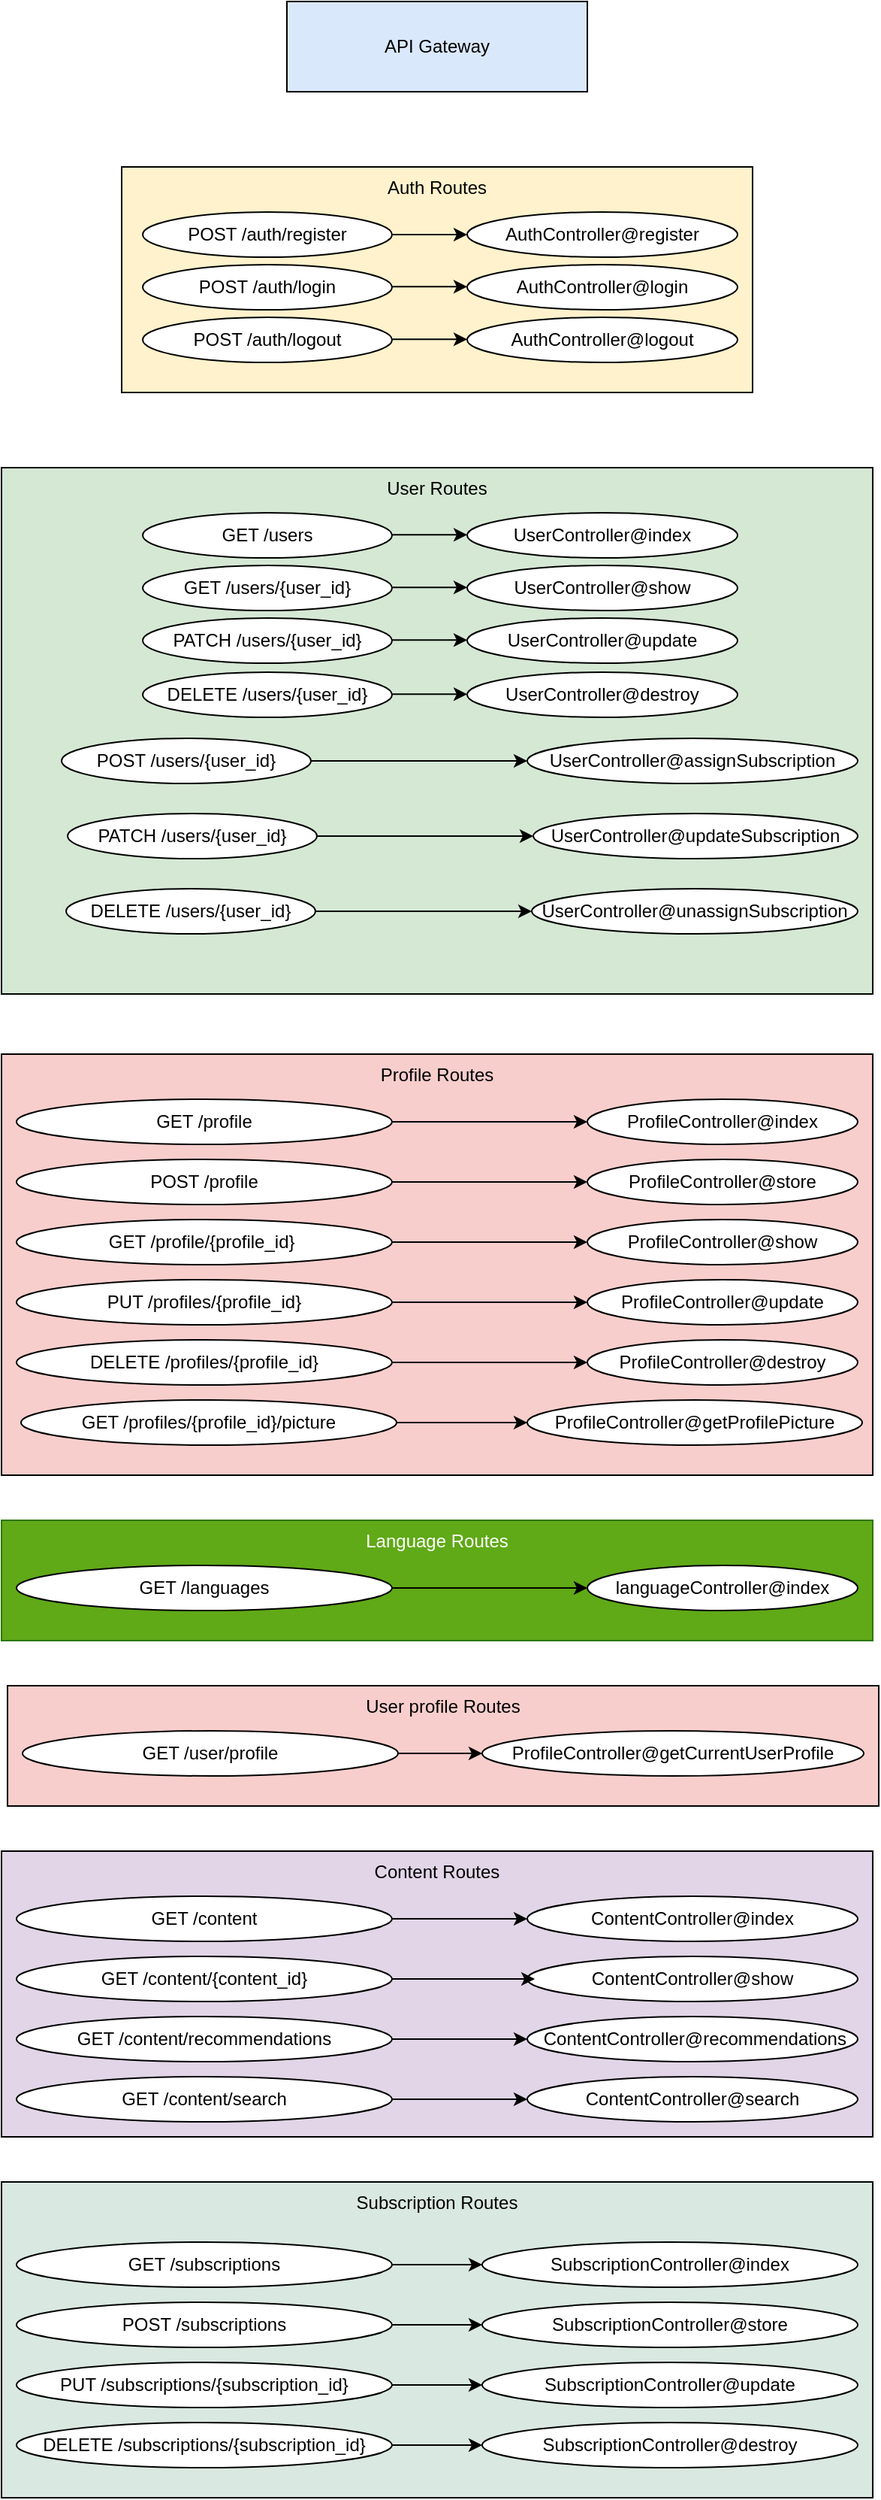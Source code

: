 <mxfile version="25.0.3">
  <diagram name="Complete API Routing Diagram" id="XdHECtqL5oT7YwH_FqM8">
    <mxGraphModel dx="1320" dy="1828" grid="1" gridSize="10" guides="1" tooltips="1" connect="1" arrows="1" fold="1" page="1" pageScale="1" pageWidth="827" pageHeight="1169" math="0" shadow="0">
      <root>
        <mxCell id="0" />
        <mxCell id="1" parent="0" />
        <mxCell id="K9lvbok_ld0rpNyF6cux-14" value="API Gateway" style="shape=rectangle;whiteSpace=wrap;html=1;fillColor=#dae8fc;" parent="1" vertex="1">
          <mxGeometry x="310" y="60" width="200" height="60" as="geometry" />
        </mxCell>
        <mxCell id="K9lvbok_ld0rpNyF6cux-15" value="Auth Routes" style="shape=rectangle;whiteSpace=wrap;html=1;fillColor=#fff2cc;verticalAlign=top;" parent="1" vertex="1">
          <mxGeometry x="200" y="170" width="420" height="150" as="geometry" />
        </mxCell>
        <mxCell id="K9lvbok_ld0rpNyF6cux-16" value="POST /auth/register" style="ellipse;whiteSpace=wrap;html=1;" parent="1" vertex="1">
          <mxGeometry x="214" y="200" width="166" height="30" as="geometry" />
        </mxCell>
        <mxCell id="K9lvbok_ld0rpNyF6cux-17" value="POST /auth/login" style="ellipse;whiteSpace=wrap;html=1;" parent="1" vertex="1">
          <mxGeometry x="214" y="235" width="166" height="30" as="geometry" />
        </mxCell>
        <mxCell id="K9lvbok_ld0rpNyF6cux-18" value="POST /auth/logout" style="ellipse;whiteSpace=wrap;html=1;" parent="1" vertex="1">
          <mxGeometry x="214" y="270" width="166" height="30" as="geometry" />
        </mxCell>
        <mxCell id="K9lvbok_ld0rpNyF6cux-20" value="User Routes" style="shape=rectangle;whiteSpace=wrap;html=1;fillColor=#d5e8d4;verticalAlign=top;" parent="1" vertex="1">
          <mxGeometry x="120" y="370" width="580" height="350" as="geometry" />
        </mxCell>
        <mxCell id="K9lvbok_ld0rpNyF6cux-21" value="GET /users" style="ellipse;whiteSpace=wrap;html=1;" parent="1" vertex="1">
          <mxGeometry x="214" y="400" width="166" height="30" as="geometry" />
        </mxCell>
        <mxCell id="K9lvbok_ld0rpNyF6cux-22" value="GET /users/{user_id}" style="ellipse;whiteSpace=wrap;html=1;" parent="1" vertex="1">
          <mxGeometry x="214" y="435" width="166" height="30" as="geometry" />
        </mxCell>
        <mxCell id="K9lvbok_ld0rpNyF6cux-23" value="PATCH /users/{user_id}" style="ellipse;whiteSpace=wrap;html=1;" parent="1" vertex="1">
          <mxGeometry x="214" y="470" width="166" height="30" as="geometry" />
        </mxCell>
        <mxCell id="K9lvbok_ld0rpNyF6cux-24" value="DELETE /users/{user_id}" style="ellipse;whiteSpace=wrap;html=1;" parent="1" vertex="1">
          <mxGeometry x="214" y="506" width="166" height="30" as="geometry" />
        </mxCell>
        <mxCell id="K9lvbok_ld0rpNyF6cux-25" value="Profile Routes" style="shape=rectangle;whiteSpace=wrap;html=1;fillColor=#f8cecc;verticalAlign=top;" parent="1" vertex="1">
          <mxGeometry x="120" y="760" width="580" height="280" as="geometry" />
        </mxCell>
        <mxCell id="K9lvbok_ld0rpNyF6cux-68" style="edgeStyle=orthogonalEdgeStyle;rounded=0;orthogonalLoop=1;jettySize=auto;html=1;exitX=1;exitY=0.5;exitDx=0;exitDy=0;" parent="1" source="K9lvbok_ld0rpNyF6cux-26" target="K9lvbok_ld0rpNyF6cux-57" edge="1">
          <mxGeometry relative="1" as="geometry" />
        </mxCell>
        <mxCell id="K9lvbok_ld0rpNyF6cux-26" value="GET /profile" style="ellipse;whiteSpace=wrap;html=1;" parent="1" vertex="1">
          <mxGeometry x="130" y="790" width="250" height="30" as="geometry" />
        </mxCell>
        <mxCell id="K9lvbok_ld0rpNyF6cux-69" style="edgeStyle=orthogonalEdgeStyle;rounded=0;orthogonalLoop=1;jettySize=auto;html=1;entryX=0;entryY=0.5;entryDx=0;entryDy=0;" parent="1" source="K9lvbok_ld0rpNyF6cux-27" target="K9lvbok_ld0rpNyF6cux-58" edge="1">
          <mxGeometry relative="1" as="geometry" />
        </mxCell>
        <mxCell id="K9lvbok_ld0rpNyF6cux-27" value="POST /profile" style="ellipse;whiteSpace=wrap;html=1;" parent="1" vertex="1">
          <mxGeometry x="130" y="830" width="250" height="30" as="geometry" />
        </mxCell>
        <mxCell id="K9lvbok_ld0rpNyF6cux-70" style="edgeStyle=orthogonalEdgeStyle;rounded=0;orthogonalLoop=1;jettySize=auto;html=1;entryX=0;entryY=0.5;entryDx=0;entryDy=0;" parent="1" source="K9lvbok_ld0rpNyF6cux-28" target="K9lvbok_ld0rpNyF6cux-59" edge="1">
          <mxGeometry relative="1" as="geometry" />
        </mxCell>
        <mxCell id="K9lvbok_ld0rpNyF6cux-28" value="GET /profile/{profile_id}&amp;nbsp;" style="ellipse;whiteSpace=wrap;html=1;" parent="1" vertex="1">
          <mxGeometry x="130" y="870" width="250" height="30" as="geometry" />
        </mxCell>
        <mxCell id="K9lvbok_ld0rpNyF6cux-71" style="edgeStyle=orthogonalEdgeStyle;rounded=0;orthogonalLoop=1;jettySize=auto;html=1;entryX=0;entryY=0.5;entryDx=0;entryDy=0;" parent="1" source="K9lvbok_ld0rpNyF6cux-29" target="K9lvbok_ld0rpNyF6cux-60" edge="1">
          <mxGeometry relative="1" as="geometry" />
        </mxCell>
        <mxCell id="K9lvbok_ld0rpNyF6cux-29" value="PUT /profiles/{profile_id}" style="ellipse;whiteSpace=wrap;html=1;" parent="1" vertex="1">
          <mxGeometry x="130" y="910" width="250" height="30" as="geometry" />
        </mxCell>
        <mxCell id="K9lvbok_ld0rpNyF6cux-72" style="edgeStyle=orthogonalEdgeStyle;rounded=0;orthogonalLoop=1;jettySize=auto;html=1;entryX=0;entryY=0.5;entryDx=0;entryDy=0;" parent="1" source="K9lvbok_ld0rpNyF6cux-30" target="K9lvbok_ld0rpNyF6cux-61" edge="1">
          <mxGeometry relative="1" as="geometry" />
        </mxCell>
        <mxCell id="K9lvbok_ld0rpNyF6cux-30" value="DELETE /profiles/{profile_id}" style="ellipse;whiteSpace=wrap;html=1;" parent="1" vertex="1">
          <mxGeometry x="130" y="950" width="250" height="30" as="geometry" />
        </mxCell>
        <mxCell id="K9lvbok_ld0rpNyF6cux-31" value="Content Routes" style="shape=rectangle;whiteSpace=wrap;html=1;fillColor=#e1d5e7;verticalAlign=top;" parent="1" vertex="1">
          <mxGeometry x="120" y="1290" width="580" height="190" as="geometry" />
        </mxCell>
        <mxCell id="K9lvbok_ld0rpNyF6cux-77" style="edgeStyle=orthogonalEdgeStyle;rounded=0;orthogonalLoop=1;jettySize=auto;html=1;exitX=1;exitY=0.5;exitDx=0;exitDy=0;entryX=0;entryY=0.5;entryDx=0;entryDy=0;" parent="1" source="K9lvbok_ld0rpNyF6cux-32" target="K9lvbok_ld0rpNyF6cux-73" edge="1">
          <mxGeometry relative="1" as="geometry" />
        </mxCell>
        <mxCell id="K9lvbok_ld0rpNyF6cux-32" value="GET /content" style="ellipse;whiteSpace=wrap;html=1;" parent="1" vertex="1">
          <mxGeometry x="130" y="1320" width="250" height="30" as="geometry" />
        </mxCell>
        <mxCell id="K9lvbok_ld0rpNyF6cux-33" value="GET /content/{content_id}" style="ellipse;whiteSpace=wrap;html=1;" parent="1" vertex="1">
          <mxGeometry x="130" y="1360" width="250" height="30" as="geometry" />
        </mxCell>
        <mxCell id="K9lvbok_ld0rpNyF6cux-79" style="edgeStyle=orthogonalEdgeStyle;rounded=0;orthogonalLoop=1;jettySize=auto;html=1;exitX=1;exitY=0.5;exitDx=0;exitDy=0;entryX=0;entryY=0.5;entryDx=0;entryDy=0;" parent="1" source="K9lvbok_ld0rpNyF6cux-34" target="K9lvbok_ld0rpNyF6cux-75" edge="1">
          <mxGeometry relative="1" as="geometry" />
        </mxCell>
        <mxCell id="K9lvbok_ld0rpNyF6cux-34" value="GET /content/recommendations" style="ellipse;whiteSpace=wrap;html=1;" parent="1" vertex="1">
          <mxGeometry x="130" y="1400" width="250" height="30" as="geometry" />
        </mxCell>
        <mxCell id="K9lvbok_ld0rpNyF6cux-80" style="edgeStyle=orthogonalEdgeStyle;rounded=0;orthogonalLoop=1;jettySize=auto;html=1;exitX=1;exitY=0.5;exitDx=0;exitDy=0;entryX=0;entryY=0.5;entryDx=0;entryDy=0;" parent="1" source="K9lvbok_ld0rpNyF6cux-35" target="K9lvbok_ld0rpNyF6cux-76" edge="1">
          <mxGeometry relative="1" as="geometry" />
        </mxCell>
        <mxCell id="K9lvbok_ld0rpNyF6cux-35" value="GET /content/search" style="ellipse;whiteSpace=wrap;html=1;" parent="1" vertex="1">
          <mxGeometry x="130" y="1440" width="250" height="30" as="geometry" />
        </mxCell>
        <mxCell id="K9lvbok_ld0rpNyF6cux-36" value="Subscription Routes" style="shape=rectangle;whiteSpace=wrap;html=1;fillColor=#d9e8e1;verticalAlign=top;" parent="1" vertex="1">
          <mxGeometry x="120" y="1510" width="580" height="210" as="geometry" />
        </mxCell>
        <mxCell id="K9lvbok_ld0rpNyF6cux-85" style="edgeStyle=orthogonalEdgeStyle;rounded=0;orthogonalLoop=1;jettySize=auto;html=1;exitX=1;exitY=0.5;exitDx=0;exitDy=0;entryX=0;entryY=0.5;entryDx=0;entryDy=0;" parent="1" source="K9lvbok_ld0rpNyF6cux-37" target="K9lvbok_ld0rpNyF6cux-81" edge="1">
          <mxGeometry relative="1" as="geometry" />
        </mxCell>
        <mxCell id="K9lvbok_ld0rpNyF6cux-37" value="GET /subscriptions" style="ellipse;whiteSpace=wrap;html=1;" parent="1" vertex="1">
          <mxGeometry x="130" y="1550" width="250" height="30" as="geometry" />
        </mxCell>
        <mxCell id="K9lvbok_ld0rpNyF6cux-86" style="edgeStyle=orthogonalEdgeStyle;rounded=0;orthogonalLoop=1;jettySize=auto;html=1;exitX=1;exitY=0.5;exitDx=0;exitDy=0;entryX=0;entryY=0.5;entryDx=0;entryDy=0;" parent="1" source="K9lvbok_ld0rpNyF6cux-38" target="K9lvbok_ld0rpNyF6cux-82" edge="1">
          <mxGeometry relative="1" as="geometry" />
        </mxCell>
        <mxCell id="K9lvbok_ld0rpNyF6cux-38" value="POST /subscriptions" style="ellipse;whiteSpace=wrap;html=1;" parent="1" vertex="1">
          <mxGeometry x="130" y="1590" width="250" height="30" as="geometry" />
        </mxCell>
        <mxCell id="K9lvbok_ld0rpNyF6cux-87" style="edgeStyle=orthogonalEdgeStyle;rounded=0;orthogonalLoop=1;jettySize=auto;html=1;exitX=1;exitY=0.5;exitDx=0;exitDy=0;entryX=0;entryY=0.5;entryDx=0;entryDy=0;" parent="1" source="K9lvbok_ld0rpNyF6cux-39" target="K9lvbok_ld0rpNyF6cux-83" edge="1">
          <mxGeometry relative="1" as="geometry" />
        </mxCell>
        <mxCell id="K9lvbok_ld0rpNyF6cux-39" value="PUT /subscriptions/{subscription_id}" style="ellipse;whiteSpace=wrap;html=1;" parent="1" vertex="1">
          <mxGeometry x="130" y="1630" width="250" height="30" as="geometry" />
        </mxCell>
        <mxCell id="K9lvbok_ld0rpNyF6cux-88" style="edgeStyle=orthogonalEdgeStyle;rounded=0;orthogonalLoop=1;jettySize=auto;html=1;exitX=1;exitY=0.5;exitDx=0;exitDy=0;entryX=0;entryY=0.5;entryDx=0;entryDy=0;" parent="1" source="K9lvbok_ld0rpNyF6cux-40" target="K9lvbok_ld0rpNyF6cux-84" edge="1">
          <mxGeometry relative="1" as="geometry" />
        </mxCell>
        <mxCell id="K9lvbok_ld0rpNyF6cux-40" value="DELETE /subscriptions/{subscription_id}" style="ellipse;whiteSpace=wrap;html=1;" parent="1" vertex="1">
          <mxGeometry x="130" y="1670" width="250" height="30" as="geometry" />
        </mxCell>
        <mxCell id="K9lvbok_ld0rpNyF6cux-41" value="AuthController@register" style="ellipse;whiteSpace=wrap;html=1;" parent="1" vertex="1">
          <mxGeometry x="430" y="200" width="180" height="30" as="geometry" />
        </mxCell>
        <mxCell id="K9lvbok_ld0rpNyF6cux-42" value="AuthController@login" style="ellipse;whiteSpace=wrap;html=1;" parent="1" vertex="1">
          <mxGeometry x="430" y="235" width="180" height="30" as="geometry" />
        </mxCell>
        <mxCell id="K9lvbok_ld0rpNyF6cux-43" value="AuthController@logout" style="ellipse;whiteSpace=wrap;html=1;" parent="1" vertex="1">
          <mxGeometry x="430" y="270" width="180" height="30" as="geometry" />
        </mxCell>
        <mxCell id="K9lvbok_ld0rpNyF6cux-45" value="" style="endArrow=classic;html=1;rounded=0;entryX=0;entryY=0.5;entryDx=0;entryDy=0;exitX=1;exitY=0.5;exitDx=0;exitDy=0;" parent="1" source="K9lvbok_ld0rpNyF6cux-16" target="K9lvbok_ld0rpNyF6cux-41" edge="1">
          <mxGeometry width="50" height="50" relative="1" as="geometry">
            <mxPoint x="290" y="520" as="sourcePoint" />
            <mxPoint x="340" y="470" as="targetPoint" />
          </mxGeometry>
        </mxCell>
        <mxCell id="K9lvbok_ld0rpNyF6cux-46" value="" style="endArrow=classic;html=1;rounded=0;entryX=0;entryY=0.5;entryDx=0;entryDy=0;exitX=1;exitY=0.5;exitDx=0;exitDy=0;" parent="1" edge="1">
          <mxGeometry width="50" height="50" relative="1" as="geometry">
            <mxPoint x="380" y="249.66" as="sourcePoint" />
            <mxPoint x="430" y="249.66" as="targetPoint" />
          </mxGeometry>
        </mxCell>
        <mxCell id="K9lvbok_ld0rpNyF6cux-47" value="" style="endArrow=classic;html=1;rounded=0;entryX=0;entryY=0.5;entryDx=0;entryDy=0;exitX=1;exitY=0.5;exitDx=0;exitDy=0;" parent="1" edge="1">
          <mxGeometry width="50" height="50" relative="1" as="geometry">
            <mxPoint x="380" y="284.66" as="sourcePoint" />
            <mxPoint x="430" y="284.66" as="targetPoint" />
          </mxGeometry>
        </mxCell>
        <mxCell id="K9lvbok_ld0rpNyF6cux-49" value="UserController@index" style="ellipse;whiteSpace=wrap;html=1;" parent="1" vertex="1">
          <mxGeometry x="430" y="400" width="180" height="30" as="geometry" />
        </mxCell>
        <mxCell id="K9lvbok_ld0rpNyF6cux-50" value="UserController@show" style="ellipse;whiteSpace=wrap;html=1;" parent="1" vertex="1">
          <mxGeometry x="430" y="435" width="180" height="30" as="geometry" />
        </mxCell>
        <mxCell id="K9lvbok_ld0rpNyF6cux-51" value="UserController@update" style="ellipse;whiteSpace=wrap;html=1;" parent="1" vertex="1">
          <mxGeometry x="430" y="470" width="180" height="30" as="geometry" />
        </mxCell>
        <mxCell id="K9lvbok_ld0rpNyF6cux-52" value="UserController@destroy" style="ellipse;whiteSpace=wrap;html=1;" parent="1" vertex="1">
          <mxGeometry x="430" y="506" width="180" height="30" as="geometry" />
        </mxCell>
        <mxCell id="K9lvbok_ld0rpNyF6cux-53" value="" style="endArrow=classic;html=1;rounded=0;entryX=0;entryY=0.5;entryDx=0;entryDy=0;exitX=1;exitY=0.5;exitDx=0;exitDy=0;" parent="1" edge="1">
          <mxGeometry width="50" height="50" relative="1" as="geometry">
            <mxPoint x="380" y="414.66" as="sourcePoint" />
            <mxPoint x="430" y="414.66" as="targetPoint" />
          </mxGeometry>
        </mxCell>
        <mxCell id="K9lvbok_ld0rpNyF6cux-54" value="" style="endArrow=classic;html=1;rounded=0;entryX=0;entryY=0.5;entryDx=0;entryDy=0;exitX=1;exitY=0.5;exitDx=0;exitDy=0;" parent="1" edge="1">
          <mxGeometry width="50" height="50" relative="1" as="geometry">
            <mxPoint x="380" y="449.66" as="sourcePoint" />
            <mxPoint x="430" y="449.66" as="targetPoint" />
          </mxGeometry>
        </mxCell>
        <mxCell id="K9lvbok_ld0rpNyF6cux-55" value="" style="endArrow=classic;html=1;rounded=0;entryX=0;entryY=0.5;entryDx=0;entryDy=0;exitX=1;exitY=0.5;exitDx=0;exitDy=0;" parent="1" edge="1">
          <mxGeometry width="50" height="50" relative="1" as="geometry">
            <mxPoint x="380" y="484.66" as="sourcePoint" />
            <mxPoint x="430" y="484.66" as="targetPoint" />
          </mxGeometry>
        </mxCell>
        <mxCell id="K9lvbok_ld0rpNyF6cux-56" value="" style="endArrow=classic;html=1;rounded=0;entryX=0;entryY=0.5;entryDx=0;entryDy=0;exitX=1;exitY=0.5;exitDx=0;exitDy=0;" parent="1" edge="1">
          <mxGeometry width="50" height="50" relative="1" as="geometry">
            <mxPoint x="380" y="520.66" as="sourcePoint" />
            <mxPoint x="430" y="520.66" as="targetPoint" />
          </mxGeometry>
        </mxCell>
        <mxCell id="K9lvbok_ld0rpNyF6cux-57" value="ProfileController@index" style="ellipse;whiteSpace=wrap;html=1;" parent="1" vertex="1">
          <mxGeometry x="510" y="790" width="180" height="30" as="geometry" />
        </mxCell>
        <mxCell id="K9lvbok_ld0rpNyF6cux-58" value="ProfileController@store" style="ellipse;whiteSpace=wrap;html=1;" parent="1" vertex="1">
          <mxGeometry x="510" y="830" width="180" height="30" as="geometry" />
        </mxCell>
        <mxCell id="K9lvbok_ld0rpNyF6cux-59" value="ProfileController@show" style="ellipse;whiteSpace=wrap;html=1;" parent="1" vertex="1">
          <mxGeometry x="510" y="870" width="180" height="30" as="geometry" />
        </mxCell>
        <mxCell id="K9lvbok_ld0rpNyF6cux-60" value="ProfileController@update" style="ellipse;whiteSpace=wrap;html=1;" parent="1" vertex="1">
          <mxGeometry x="510" y="910" width="180" height="30" as="geometry" />
        </mxCell>
        <mxCell id="K9lvbok_ld0rpNyF6cux-61" value="ProfileController@destroy" style="ellipse;whiteSpace=wrap;html=1;" parent="1" vertex="1">
          <mxGeometry x="510" y="950" width="180" height="30" as="geometry" />
        </mxCell>
        <mxCell id="K9lvbok_ld0rpNyF6cux-73" value="ContentController@index" style="ellipse;whiteSpace=wrap;html=1;" parent="1" vertex="1">
          <mxGeometry x="470" y="1320" width="220" height="30" as="geometry" />
        </mxCell>
        <mxCell id="K9lvbok_ld0rpNyF6cux-74" value="ContentController@show" style="ellipse;whiteSpace=wrap;html=1;" parent="1" vertex="1">
          <mxGeometry x="470" y="1360" width="220" height="30" as="geometry" />
        </mxCell>
        <mxCell id="K9lvbok_ld0rpNyF6cux-75" value="&amp;nbsp;ContentController@recommendations" style="ellipse;whiteSpace=wrap;html=1;" parent="1" vertex="1">
          <mxGeometry x="470" y="1400" width="220" height="30" as="geometry" />
        </mxCell>
        <mxCell id="K9lvbok_ld0rpNyF6cux-76" value="&lt;div&gt;&lt;span style=&quot;background-color: initial;&quot;&gt;ContentController@search&lt;/span&gt;&lt;/div&gt;" style="ellipse;whiteSpace=wrap;html=1;" parent="1" vertex="1">
          <mxGeometry x="470" y="1440" width="220" height="30" as="geometry" />
        </mxCell>
        <mxCell id="K9lvbok_ld0rpNyF6cux-78" style="edgeStyle=orthogonalEdgeStyle;rounded=0;orthogonalLoop=1;jettySize=auto;html=1;exitX=1;exitY=0.5;exitDx=0;exitDy=0;entryX=0.023;entryY=0.5;entryDx=0;entryDy=0;entryPerimeter=0;" parent="1" source="K9lvbok_ld0rpNyF6cux-33" target="K9lvbok_ld0rpNyF6cux-74" edge="1">
          <mxGeometry relative="1" as="geometry" />
        </mxCell>
        <mxCell id="K9lvbok_ld0rpNyF6cux-81" value="SubscriptionController@index" style="ellipse;whiteSpace=wrap;html=1;" parent="1" vertex="1">
          <mxGeometry x="440" y="1550" width="250" height="30" as="geometry" />
        </mxCell>
        <mxCell id="K9lvbok_ld0rpNyF6cux-82" value="SubscriptionController@store" style="ellipse;whiteSpace=wrap;html=1;" parent="1" vertex="1">
          <mxGeometry x="440" y="1590" width="250" height="30" as="geometry" />
        </mxCell>
        <mxCell id="K9lvbok_ld0rpNyF6cux-83" value="SubscriptionController@update" style="ellipse;whiteSpace=wrap;html=1;" parent="1" vertex="1">
          <mxGeometry x="440" y="1630" width="250" height="30" as="geometry" />
        </mxCell>
        <mxCell id="K9lvbok_ld0rpNyF6cux-84" value="SubscriptionController@destroy" style="ellipse;whiteSpace=wrap;html=1;" parent="1" vertex="1">
          <mxGeometry x="440" y="1670" width="250" height="30" as="geometry" />
        </mxCell>
        <mxCell id="tKKRbEmBVVN4a7lQn9gy-1" style="edgeStyle=orthogonalEdgeStyle;rounded=0;orthogonalLoop=1;jettySize=auto;html=1;exitX=0.5;exitY=1;exitDx=0;exitDy=0;" edge="1" parent="1" source="K9lvbok_ld0rpNyF6cux-15" target="K9lvbok_ld0rpNyF6cux-15">
          <mxGeometry relative="1" as="geometry" />
        </mxCell>
        <mxCell id="tKKRbEmBVVN4a7lQn9gy-10" style="edgeStyle=orthogonalEdgeStyle;rounded=0;orthogonalLoop=1;jettySize=auto;html=1;entryX=0;entryY=0.5;entryDx=0;entryDy=0;" edge="1" parent="1" source="tKKRbEmBVVN4a7lQn9gy-3" target="tKKRbEmBVVN4a7lQn9gy-4">
          <mxGeometry relative="1" as="geometry" />
        </mxCell>
        <mxCell id="tKKRbEmBVVN4a7lQn9gy-3" value="POST /users/{user_id}" style="ellipse;whiteSpace=wrap;html=1;" vertex="1" parent="1">
          <mxGeometry x="160" y="550" width="166" height="30" as="geometry" />
        </mxCell>
        <mxCell id="tKKRbEmBVVN4a7lQn9gy-4" value="UserController@assignSubscription" style="ellipse;whiteSpace=wrap;html=1;" vertex="1" parent="1">
          <mxGeometry x="470" y="550" width="220" height="30" as="geometry" />
        </mxCell>
        <mxCell id="tKKRbEmBVVN4a7lQn9gy-11" style="edgeStyle=orthogonalEdgeStyle;rounded=0;orthogonalLoop=1;jettySize=auto;html=1;entryX=0;entryY=0.5;entryDx=0;entryDy=0;" edge="1" parent="1" source="tKKRbEmBVVN4a7lQn9gy-5" target="tKKRbEmBVVN4a7lQn9gy-6">
          <mxGeometry relative="1" as="geometry" />
        </mxCell>
        <mxCell id="tKKRbEmBVVN4a7lQn9gy-5" value="PATCH /users/{user_id}" style="ellipse;whiteSpace=wrap;html=1;" vertex="1" parent="1">
          <mxGeometry x="164" y="600" width="166" height="30" as="geometry" />
        </mxCell>
        <mxCell id="tKKRbEmBVVN4a7lQn9gy-6" value="UserController@updateSubscription" style="ellipse;whiteSpace=wrap;html=1;" vertex="1" parent="1">
          <mxGeometry x="474" y="600" width="216" height="30" as="geometry" />
        </mxCell>
        <mxCell id="tKKRbEmBVVN4a7lQn9gy-12" style="edgeStyle=orthogonalEdgeStyle;rounded=0;orthogonalLoop=1;jettySize=auto;html=1;entryX=0;entryY=0.5;entryDx=0;entryDy=0;" edge="1" parent="1" source="tKKRbEmBVVN4a7lQn9gy-7" target="tKKRbEmBVVN4a7lQn9gy-8">
          <mxGeometry relative="1" as="geometry" />
        </mxCell>
        <mxCell id="tKKRbEmBVVN4a7lQn9gy-7" value="DELETE /users/{user_id}" style="ellipse;whiteSpace=wrap;html=1;" vertex="1" parent="1">
          <mxGeometry x="163" y="650" width="166" height="30" as="geometry" />
        </mxCell>
        <mxCell id="tKKRbEmBVVN4a7lQn9gy-8" value="UserController@unassignSubscription" style="ellipse;whiteSpace=wrap;html=1;" vertex="1" parent="1">
          <mxGeometry x="473" y="650" width="217" height="30" as="geometry" />
        </mxCell>
        <mxCell id="tKKRbEmBVVN4a7lQn9gy-13" style="edgeStyle=orthogonalEdgeStyle;rounded=0;orthogonalLoop=1;jettySize=auto;html=1;entryX=0;entryY=0.5;entryDx=0;entryDy=0;" edge="1" parent="1" source="tKKRbEmBVVN4a7lQn9gy-14" target="tKKRbEmBVVN4a7lQn9gy-15">
          <mxGeometry relative="1" as="geometry" />
        </mxCell>
        <mxCell id="tKKRbEmBVVN4a7lQn9gy-14" value="GET /profiles/{profile_id}/picture" style="ellipse;whiteSpace=wrap;html=1;" vertex="1" parent="1">
          <mxGeometry x="133" y="990" width="250" height="30" as="geometry" />
        </mxCell>
        <mxCell id="tKKRbEmBVVN4a7lQn9gy-15" value="ProfileController@getProfilePicture" style="ellipse;whiteSpace=wrap;html=1;" vertex="1" parent="1">
          <mxGeometry x="470" y="990" width="223" height="30" as="geometry" />
        </mxCell>
        <mxCell id="tKKRbEmBVVN4a7lQn9gy-17" value="Language Routes" style="shape=rectangle;whiteSpace=wrap;html=1;verticalAlign=top;fillColor=#60a917;fontColor=#ffffff;strokeColor=#2D7600;" vertex="1" parent="1">
          <mxGeometry x="120" y="1070" width="580" height="80" as="geometry" />
        </mxCell>
        <mxCell id="tKKRbEmBVVN4a7lQn9gy-18" style="edgeStyle=orthogonalEdgeStyle;rounded=0;orthogonalLoop=1;jettySize=auto;html=1;exitX=1;exitY=0.5;exitDx=0;exitDy=0;" edge="1" parent="1" source="tKKRbEmBVVN4a7lQn9gy-19" target="tKKRbEmBVVN4a7lQn9gy-20">
          <mxGeometry relative="1" as="geometry" />
        </mxCell>
        <mxCell id="tKKRbEmBVVN4a7lQn9gy-19" value="GET /languages" style="ellipse;whiteSpace=wrap;html=1;" vertex="1" parent="1">
          <mxGeometry x="130" y="1100" width="250" height="30" as="geometry" />
        </mxCell>
        <mxCell id="tKKRbEmBVVN4a7lQn9gy-20" value="languageController@index" style="ellipse;whiteSpace=wrap;html=1;" vertex="1" parent="1">
          <mxGeometry x="510" y="1100" width="180" height="30" as="geometry" />
        </mxCell>
        <mxCell id="tKKRbEmBVVN4a7lQn9gy-21" value="User profile Routes" style="shape=rectangle;whiteSpace=wrap;html=1;fillColor=#f8cecc;verticalAlign=top;" vertex="1" parent="1">
          <mxGeometry x="124" y="1180" width="580" height="80" as="geometry" />
        </mxCell>
        <mxCell id="tKKRbEmBVVN4a7lQn9gy-22" style="edgeStyle=orthogonalEdgeStyle;rounded=0;orthogonalLoop=1;jettySize=auto;html=1;exitX=1;exitY=0.5;exitDx=0;exitDy=0;" edge="1" parent="1" source="tKKRbEmBVVN4a7lQn9gy-23" target="tKKRbEmBVVN4a7lQn9gy-24">
          <mxGeometry relative="1" as="geometry" />
        </mxCell>
        <mxCell id="tKKRbEmBVVN4a7lQn9gy-23" value="GET /user/profile" style="ellipse;whiteSpace=wrap;html=1;" vertex="1" parent="1">
          <mxGeometry x="134" y="1210" width="250" height="30" as="geometry" />
        </mxCell>
        <mxCell id="tKKRbEmBVVN4a7lQn9gy-24" value="ProfileController@getCurrentUserProfile" style="ellipse;whiteSpace=wrap;html=1;" vertex="1" parent="1">
          <mxGeometry x="440" y="1210" width="254" height="30" as="geometry" />
        </mxCell>
      </root>
    </mxGraphModel>
  </diagram>
</mxfile>
